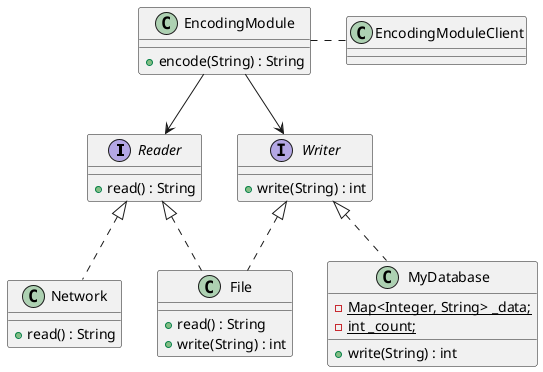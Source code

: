 
@startuml

interface Reader {
    +read() : String
}

interface Writer {
    +write(String) : int
}

class Network implements Reader {
    +read() : String
}

class File implements Reader, Writer {
    +read() : String
    +write(String) : int
}

class MyDatabase implements Writer {
     - {static} Map<Integer, String> _data;
    - {static} int _count;
    +write(String) : int
}

class EncodingModule {
    +encode(String) : String
}

EncodingModule --> Reader
EncodingModule --> Writer

class EncodingModuleClient {
    
}

EncodingModuleClient -left[dashed]- EncodingModule


@enduml
```
